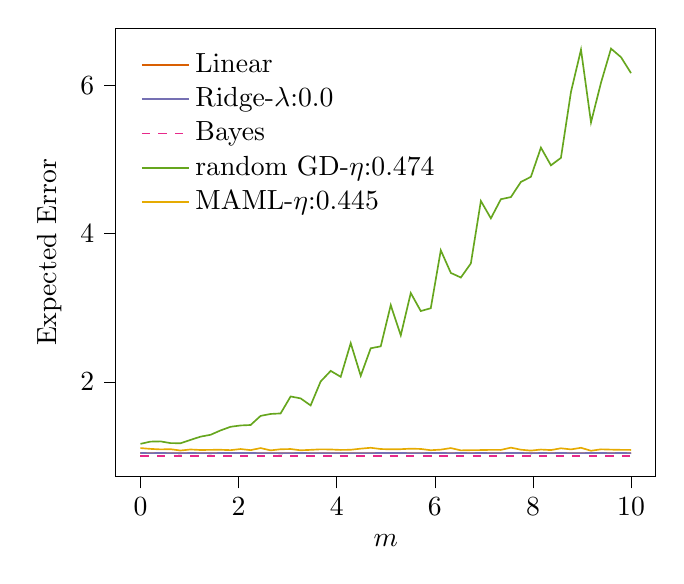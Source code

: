 % This file was created with tikzplotlib v0.10.1.
\begin{tikzpicture}

\definecolor{chocolate217952}{RGB}{217,95,2}
\definecolor{darkcyan27158119}{RGB}{27,158,119}
\definecolor{darkgoldenrod16611829}{RGB}{166,118,29}
\definecolor{darkgray176}{RGB}{176,176,176}
\definecolor{deeppink23141138}{RGB}{231,41,138}
\definecolor{lightslategray117112179}{RGB}{117,112,179}
\definecolor{olivedrab10216630}{RGB}{102,166,30}
\definecolor{orange2301712}{RGB}{230,171,2}

\begin{axis}[
legend cell align={left},
legend style={
  fill opacity=0.8,
  draw opacity=1,
  text opacity=1,
  at={(0.03,0.97)},
  anchor=north west,
  draw=none
},
tick align=outside,
tick pos=left,
x grid style={darkgray176},
xlabel={\(\displaystyle m\)},
xmin=-0.5, xmax=10.5,
xtick style={color=black},
y grid style={darkgray176},
ylabel={Expected Error},
ymin=0.725, ymax=6.771,
ytick style={color=black}
]

\addplot [semithick, chocolate217952]
table {%
0 1.042
0.204 1.041
0.408 1.042
0.612 1.041
0.816 1.04
1.02 1.042
1.224 1.041
1.429 1.04
1.633 1.042
1.837 1.042
2.041 1.042
2.245 1.042
2.449 1.041
2.653 1.041
2.857 1.04
3.061 1.041
3.265 1.042
3.469 1.041
3.673 1.041
3.878 1.041
4.082 1.041
4.286 1.041
4.49 1.041
4.694 1.041
4.898 1.042
5.102 1.042
5.306 1.042
5.51 1.041
5.714 1.041
5.918 1.042
6.122 1.042
6.327 1.041
6.531 1.042
6.735 1.041
6.939 1.042
7.143 1.041
7.347 1.041
7.551 1.042
7.755 1.042
7.959 1.04
8.163 1.042
8.367 1.041
8.571 1.042
8.776 1.041
8.98 1.041
9.184 1.042
9.388 1.042
9.592 1.041
9.796 1.042
10 1.041
};
\addlegendentry{Linear}
\addplot [semithick, lightslategray117112179]
table {%
0 1.042
0.204 1.041
0.408 1.042
0.612 1.041
0.816 1.04
1.02 1.042
1.224 1.041
1.429 1.04
1.633 1.042
1.837 1.042
2.041 1.042
2.245 1.042
2.449 1.041
2.653 1.041
2.857 1.04
3.061 1.041
3.265 1.042
3.469 1.041
3.673 1.041
3.878 1.041
4.082 1.041
4.286 1.041
4.49 1.041
4.694 1.041
4.898 1.042
5.102 1.042
5.306 1.042
5.51 1.041
5.714 1.041
5.918 1.042
6.122 1.042
6.327 1.041
6.531 1.042
6.735 1.041
6.939 1.042
7.143 1.041
7.347 1.041
7.551 1.042
7.755 1.042
7.959 1.04
8.163 1.042
8.367 1.041
8.571 1.042
8.776 1.041
8.98 1.041
9.184 1.042
9.388 1.042
9.592 1.041
9.796 1.042
10 1.041
};
\addlegendentry{Ridge-$\lambda$:0.0}
\addplot [semithick, deeppink23141138, dashed]
table {%
0 1.0
0.204 1.0
0.408 1.0
0.612 1.0
0.816 1.0
1.02 1.0
1.224 1.0
1.429 1.0
1.633 1.0
1.837 1.0
2.041 1.0
2.245 1.0
2.449 1.0
2.653 1.0
2.857 1.0
3.061 1.0
3.265 1.0
3.469 1.0
3.673 1.0
3.878 1.0
4.082 1.0
4.286 1.0
4.49 1.0
4.694 1.0
4.898 1.0
5.102 1.0
5.306 1.0
5.51 1.0
5.714 1.0
5.918 1.0
6.122 1.0
6.327 1.0
6.531 1.0
6.735 1.0
6.939 1.0
7.143 1.0
7.347 1.0
7.551 1.0
7.755 1.0
7.959 1.0
8.163 1.0
8.367 1.0
8.571 1.0
8.776 1.0
8.98 1.0
9.184 1.0
9.388 1.0
9.592 1.0
9.796 1.0
10 1.0
};
\addlegendentry{Bayes}
\addplot [semithick, olivedrab10216630]
table {%
0 1.166
0.204 1.196
0.408 1.199
0.612 1.176
0.816 1.174
1.02 1.219
1.224 1.263
1.429 1.288
1.633 1.347
1.837 1.396
2.041 1.414
2.245 1.42
2.449 1.543
2.653 1.569
2.857 1.576
3.061 1.805
3.265 1.779
3.469 1.684
3.673 2.007
3.878 2.15
4.082 2.07
4.286 2.524
4.49 2.084
4.694 2.455
4.898 2.481
5.102 3.037
5.306 2.629
5.51 3.2
5.714 2.957
5.918 2.995
6.122 3.776
6.327 3.471
6.531 3.409
6.735 3.599
6.939 4.441
7.143 4.207
7.347 4.465
7.551 4.494
7.755 4.698
7.959 4.767
8.163 5.161
8.367 4.922
8.571 5.023
8.776 5.914
8.98 6.482
9.184 5.501
9.388 6.037
9.592 6.496
9.796 6.38
10 6.165
};
\addlegendentry{random GD-$\eta$:0.474}
\addplot [semithick, orange2301712]
table {%
0 1.109
0.204 1.098
0.408 1.091
0.612 1.094
0.816 1.076
1.02 1.09
1.224 1.083
1.429 1.085
1.633 1.086
1.837 1.081
2.041 1.096
2.245 1.081
2.449 1.109
2.653 1.078
2.857 1.093
3.061 1.096
3.265 1.079
3.469 1.085
3.673 1.092
3.878 1.09
4.082 1.084
4.286 1.086
4.49 1.101
4.694 1.113
4.898 1.096
5.102 1.092
5.306 1.094
5.51 1.101
5.714 1.097
5.918 1.08
6.122 1.088
6.327 1.109
6.531 1.078
6.735 1.081
6.939 1.082
7.143 1.085
7.347 1.084
7.551 1.115
7.755 1.087
7.959 1.075
8.163 1.089
8.367 1.082
8.571 1.106
8.776 1.091
8.98 1.113
9.184 1.073
9.388 1.092
9.592 1.088
9.796 1.085
10 1.084
};
\addlegendentry{MAML-$\eta$:0.445}

\end{axis}

\end{tikzpicture}
